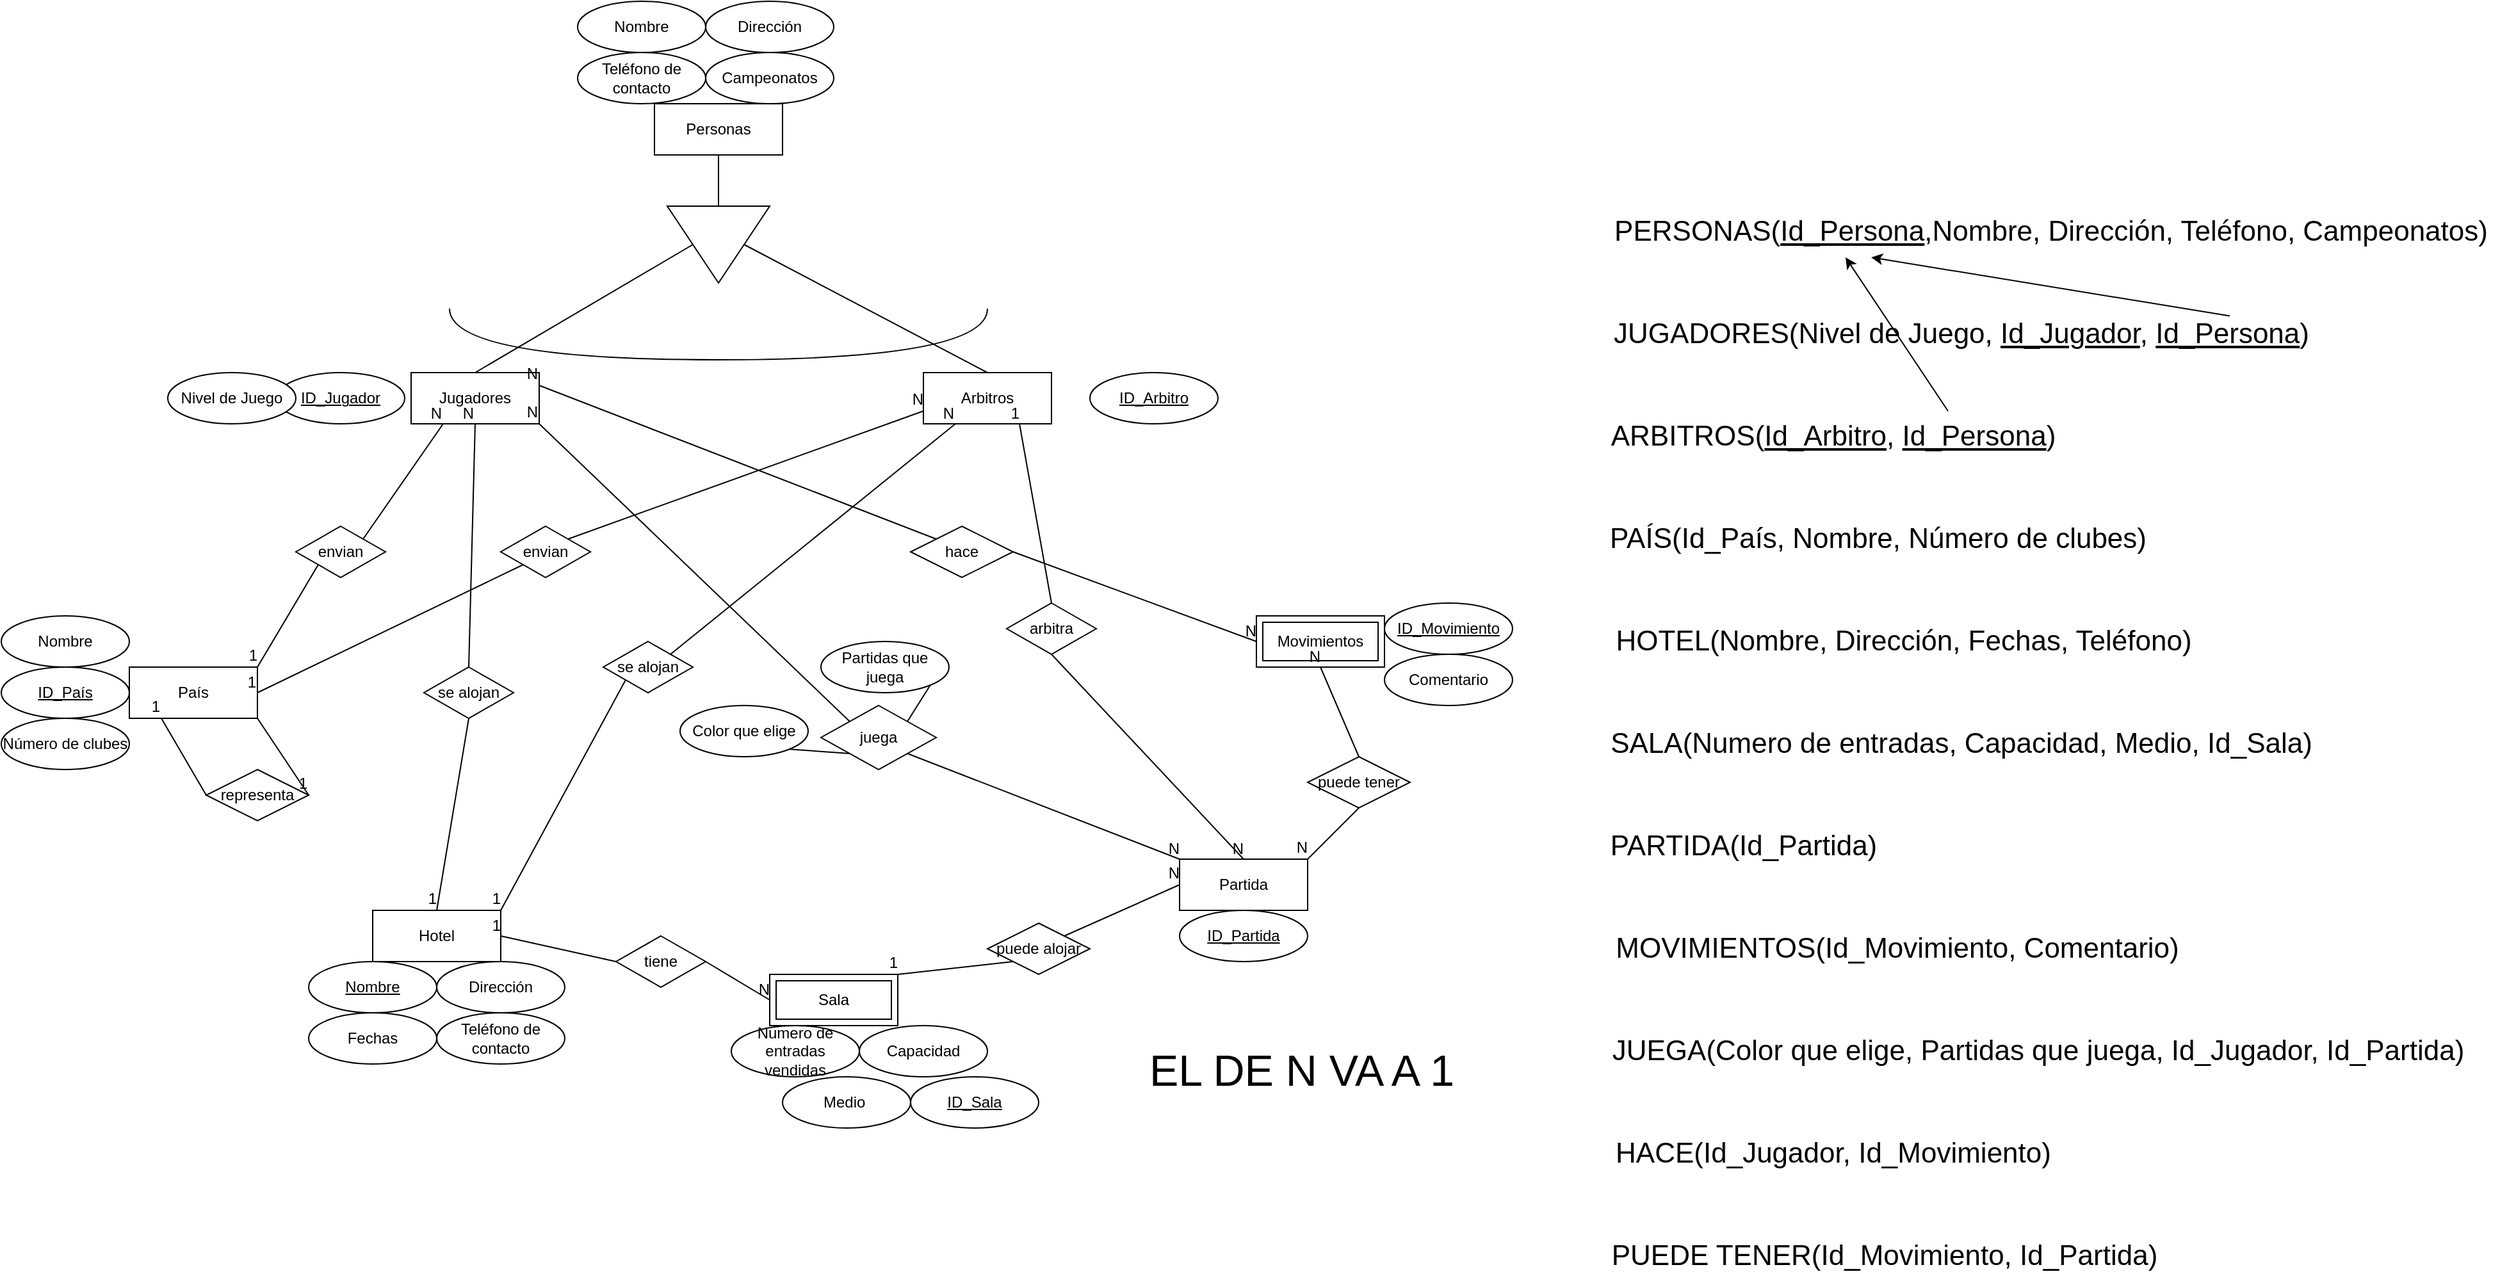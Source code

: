 <mxfile version="13.9.3" type="device"><diagram id="R2lEEEUBdFMjLlhIrx00" name="Page-1"><mxGraphModel dx="541" dy="1985" grid="1" gridSize="10" guides="1" tooltips="1" connect="1" arrows="1" fold="1" page="1" pageScale="1" pageWidth="850" pageHeight="1100" math="0" shadow="0" extFonts="Permanent Marker^https://fonts.googleapis.com/css?family=Permanent+Marker"><root><mxCell id="0"/><mxCell id="1" parent="0"/><mxCell id="5wWNPyuEnjm4nxsCh632-1" value="Arbitros" style="whiteSpace=wrap;html=1;align=center;" vertex="1" parent="1"><mxGeometry x="760" y="120" width="100" height="40" as="geometry"/></mxCell><mxCell id="5wWNPyuEnjm4nxsCh632-2" value="Jugadores" style="whiteSpace=wrap;html=1;align=center;" vertex="1" parent="1"><mxGeometry x="360" y="120" width="100" height="40" as="geometry"/></mxCell><mxCell id="5wWNPyuEnjm4nxsCh632-6" value="&lt;u&gt;ID_Jugador&lt;/u&gt;" style="ellipse;whiteSpace=wrap;html=1;align=center;" vertex="1" parent="1"><mxGeometry x="255" y="120" width="100" height="40" as="geometry"/></mxCell><mxCell id="5wWNPyuEnjm4nxsCh632-7" value="Nivel de Juego" style="ellipse;whiteSpace=wrap;html=1;align=center;" vertex="1" parent="1"><mxGeometry x="170" y="120" width="100" height="40" as="geometry"/></mxCell><mxCell id="5wWNPyuEnjm4nxsCh632-17" value="&lt;u&gt;ID_Arbitro&lt;/u&gt;" style="ellipse;whiteSpace=wrap;html=1;align=center;" vertex="1" parent="1"><mxGeometry x="890" y="120" width="100" height="40" as="geometry"/></mxCell><mxCell id="5wWNPyuEnjm4nxsCh632-19" value="País" style="whiteSpace=wrap;html=1;align=center;" vertex="1" parent="1"><mxGeometry x="140" y="350" width="100" height="40" as="geometry"/></mxCell><mxCell id="5wWNPyuEnjm4nxsCh632-20" value="Número de clubes" style="ellipse;whiteSpace=wrap;html=1;align=center;" vertex="1" parent="1"><mxGeometry x="40" y="390" width="100" height="40" as="geometry"/></mxCell><mxCell id="5wWNPyuEnjm4nxsCh632-21" value="&lt;u&gt;ID_País&lt;/u&gt;" style="ellipse;whiteSpace=wrap;html=1;align=center;" vertex="1" parent="1"><mxGeometry x="40" y="350" width="100" height="40" as="geometry"/></mxCell><mxCell id="5wWNPyuEnjm4nxsCh632-22" value="Nombre" style="ellipse;whiteSpace=wrap;html=1;align=center;" vertex="1" parent="1"><mxGeometry x="40" y="310" width="100" height="40" as="geometry"/></mxCell><mxCell id="5wWNPyuEnjm4nxsCh632-23" value="Partida" style="whiteSpace=wrap;html=1;align=center;" vertex="1" parent="1"><mxGeometry x="960" y="500" width="100" height="40" as="geometry"/></mxCell><mxCell id="5wWNPyuEnjm4nxsCh632-24" value="&lt;u&gt;ID_Partida&lt;/u&gt;" style="ellipse;whiteSpace=wrap;html=1;align=center;" vertex="1" parent="1"><mxGeometry x="960" y="540" width="100" height="40" as="geometry"/></mxCell><mxCell id="5wWNPyuEnjm4nxsCh632-25" value="Partidas que juega" style="ellipse;whiteSpace=wrap;html=1;align=center;" vertex="1" parent="1"><mxGeometry x="680" y="330" width="100" height="40" as="geometry"/></mxCell><mxCell id="5wWNPyuEnjm4nxsCh632-26" value="Color que elige" style="ellipse;whiteSpace=wrap;html=1;align=center;" vertex="1" parent="1"><mxGeometry x="570" y="380" width="100" height="40" as="geometry"/></mxCell><mxCell id="5wWNPyuEnjm4nxsCh632-27" value="Hotel" style="whiteSpace=wrap;html=1;align=center;" vertex="1" parent="1"><mxGeometry x="330" y="540" width="100" height="40" as="geometry"/></mxCell><mxCell id="5wWNPyuEnjm4nxsCh632-28" value="Teléfono de contacto" style="ellipse;whiteSpace=wrap;html=1;align=center;" vertex="1" parent="1"><mxGeometry x="380" y="620" width="100" height="40" as="geometry"/></mxCell><mxCell id="5wWNPyuEnjm4nxsCh632-29" value="Dirección" style="ellipse;whiteSpace=wrap;html=1;align=center;" vertex="1" parent="1"><mxGeometry x="380" y="580" width="100" height="40" as="geometry"/></mxCell><mxCell id="5wWNPyuEnjm4nxsCh632-30" value="&lt;u&gt;Nombre&lt;/u&gt;" style="ellipse;whiteSpace=wrap;html=1;align=center;" vertex="1" parent="1"><mxGeometry x="280" y="580" width="100" height="40" as="geometry"/></mxCell><mxCell id="5wWNPyuEnjm4nxsCh632-31" value="Fechas" style="ellipse;whiteSpace=wrap;html=1;align=center;" vertex="1" parent="1"><mxGeometry x="280" y="620" width="100" height="40" as="geometry"/></mxCell><mxCell id="5wWNPyuEnjm4nxsCh632-33" value="Sala" style="shape=ext;margin=3;double=1;whiteSpace=wrap;html=1;align=center;" vertex="1" parent="1"><mxGeometry x="640" y="590" width="100" height="40" as="geometry"/></mxCell><mxCell id="5wWNPyuEnjm4nxsCh632-34" value="Numero de entradas vendidas" style="ellipse;whiteSpace=wrap;html=1;align=center;" vertex="1" parent="1"><mxGeometry x="610" y="630" width="100" height="40" as="geometry"/></mxCell><mxCell id="5wWNPyuEnjm4nxsCh632-35" value="Medio&amp;nbsp;" style="ellipse;whiteSpace=wrap;html=1;align=center;" vertex="1" parent="1"><mxGeometry x="650" y="670" width="100" height="40" as="geometry"/></mxCell><mxCell id="5wWNPyuEnjm4nxsCh632-36" value="Capacidad" style="ellipse;whiteSpace=wrap;html=1;align=center;" vertex="1" parent="1"><mxGeometry x="710" y="630" width="100" height="40" as="geometry"/></mxCell><mxCell id="5wWNPyuEnjm4nxsCh632-38" value="&lt;u&gt;ID_Movimiento&lt;/u&gt;" style="ellipse;whiteSpace=wrap;html=1;align=center;" vertex="1" parent="1"><mxGeometry x="1120" y="300" width="100" height="40" as="geometry"/></mxCell><mxCell id="5wWNPyuEnjm4nxsCh632-39" value="Comentario" style="ellipse;whiteSpace=wrap;html=1;align=center;" vertex="1" parent="1"><mxGeometry x="1120" y="340" width="100" height="40" as="geometry"/></mxCell><mxCell id="5wWNPyuEnjm4nxsCh632-40" value="juega" style="shape=rhombus;perimeter=rhombusPerimeter;whiteSpace=wrap;html=1;align=center;" vertex="1" parent="1"><mxGeometry x="680" y="380" width="90" height="50" as="geometry"/></mxCell><mxCell id="5wWNPyuEnjm4nxsCh632-41" value="" style="endArrow=none;html=1;rounded=0;entryX=0;entryY=0;entryDx=0;entryDy=0;exitX=1;exitY=1;exitDx=0;exitDy=0;" edge="1" parent="1" source="5wWNPyuEnjm4nxsCh632-40" target="5wWNPyuEnjm4nxsCh632-23"><mxGeometry relative="1" as="geometry"><mxPoint x="520" y="380" as="sourcePoint"/><mxPoint x="680" y="380" as="targetPoint"/></mxGeometry></mxCell><mxCell id="5wWNPyuEnjm4nxsCh632-42" value="N" style="resizable=0;html=1;align=right;verticalAlign=bottom;" connectable="0" vertex="1" parent="5wWNPyuEnjm4nxsCh632-41"><mxGeometry x="1" relative="1" as="geometry"/></mxCell><mxCell id="5wWNPyuEnjm4nxsCh632-43" value="" style="endArrow=none;html=1;rounded=0;entryX=1;entryY=1;entryDx=0;entryDy=0;exitX=0;exitY=0;exitDx=0;exitDy=0;" edge="1" parent="1" source="5wWNPyuEnjm4nxsCh632-40" target="5wWNPyuEnjm4nxsCh632-2"><mxGeometry relative="1" as="geometry"><mxPoint x="757.5" y="427.5" as="sourcePoint"/><mxPoint x="870" y="550" as="targetPoint"/></mxGeometry></mxCell><mxCell id="5wWNPyuEnjm4nxsCh632-44" value="N" style="resizable=0;html=1;align=right;verticalAlign=bottom;" connectable="0" vertex="1" parent="5wWNPyuEnjm4nxsCh632-43"><mxGeometry x="1" relative="1" as="geometry"/></mxCell><mxCell id="5wWNPyuEnjm4nxsCh632-45" value="" style="endArrow=none;html=1;rounded=0;entryX=0;entryY=1;entryDx=0;entryDy=0;exitX=1;exitY=1;exitDx=0;exitDy=0;" edge="1" parent="1" source="5wWNPyuEnjm4nxsCh632-26" target="5wWNPyuEnjm4nxsCh632-40"><mxGeometry relative="1" as="geometry"><mxPoint x="520" y="370" as="sourcePoint"/><mxPoint x="680" y="370" as="targetPoint"/></mxGeometry></mxCell><mxCell id="5wWNPyuEnjm4nxsCh632-46" value="" style="endArrow=none;html=1;rounded=0;entryX=1;entryY=0;entryDx=0;entryDy=0;exitX=1;exitY=1;exitDx=0;exitDy=0;" edge="1" parent="1" source="5wWNPyuEnjm4nxsCh632-25" target="5wWNPyuEnjm4nxsCh632-40"><mxGeometry relative="1" as="geometry"><mxPoint x="665.355" y="424.142" as="sourcePoint"/><mxPoint x="712.5" y="427.5" as="targetPoint"/></mxGeometry></mxCell><mxCell id="5wWNPyuEnjm4nxsCh632-47" value="arbitra" style="shape=rhombus;perimeter=rhombusPerimeter;whiteSpace=wrap;html=1;align=center;" vertex="1" parent="1"><mxGeometry x="825" y="300" width="70" height="40" as="geometry"/></mxCell><mxCell id="5wWNPyuEnjm4nxsCh632-48" value="" style="endArrow=none;html=1;rounded=0;entryX=0.5;entryY=0;entryDx=0;entryDy=0;exitX=0.5;exitY=1;exitDx=0;exitDy=0;" edge="1" parent="1" source="5wWNPyuEnjm4nxsCh632-47" target="5wWNPyuEnjm4nxsCh632-23"><mxGeometry relative="1" as="geometry"><mxPoint x="520" y="370" as="sourcePoint"/><mxPoint x="680" y="370" as="targetPoint"/></mxGeometry></mxCell><mxCell id="5wWNPyuEnjm4nxsCh632-49" value="N" style="resizable=0;html=1;align=right;verticalAlign=bottom;" connectable="0" vertex="1" parent="5wWNPyuEnjm4nxsCh632-48"><mxGeometry x="1" relative="1" as="geometry"/></mxCell><mxCell id="5wWNPyuEnjm4nxsCh632-50" value="" style="endArrow=none;html=1;rounded=0;entryX=0.75;entryY=1;entryDx=0;entryDy=0;exitX=0.5;exitY=0;exitDx=0;exitDy=0;" edge="1" parent="1" source="5wWNPyuEnjm4nxsCh632-47" target="5wWNPyuEnjm4nxsCh632-1"><mxGeometry relative="1" as="geometry"><mxPoint x="520" y="370" as="sourcePoint"/><mxPoint x="680" y="370" as="targetPoint"/></mxGeometry></mxCell><mxCell id="5wWNPyuEnjm4nxsCh632-51" value="1" style="resizable=0;html=1;align=right;verticalAlign=bottom;" connectable="0" vertex="1" parent="5wWNPyuEnjm4nxsCh632-50"><mxGeometry x="1" relative="1" as="geometry"/></mxCell><mxCell id="5wWNPyuEnjm4nxsCh632-52" value="hace" style="shape=rhombus;perimeter=rhombusPerimeter;whiteSpace=wrap;html=1;align=center;" vertex="1" parent="1"><mxGeometry x="750" y="240" width="80" height="40" as="geometry"/></mxCell><mxCell id="5wWNPyuEnjm4nxsCh632-55" value="" style="endArrow=none;html=1;rounded=0;entryX=1;entryY=0.25;entryDx=0;entryDy=0;exitX=0;exitY=0;exitDx=0;exitDy=0;" edge="1" parent="1" source="5wWNPyuEnjm4nxsCh632-52" target="5wWNPyuEnjm4nxsCh632-2"><mxGeometry relative="1" as="geometry"><mxPoint x="760" y="250" as="sourcePoint"/><mxPoint x="1020" y="330" as="targetPoint"/></mxGeometry></mxCell><mxCell id="5wWNPyuEnjm4nxsCh632-56" value="N" style="resizable=0;html=1;align=right;verticalAlign=bottom;" connectable="0" vertex="1" parent="5wWNPyuEnjm4nxsCh632-55"><mxGeometry x="1" relative="1" as="geometry"/></mxCell><mxCell id="5wWNPyuEnjm4nxsCh632-57" value="se alojan" style="shape=rhombus;perimeter=rhombusPerimeter;whiteSpace=wrap;html=1;align=center;" vertex="1" parent="1"><mxGeometry x="370" y="350" width="70" height="40" as="geometry"/></mxCell><mxCell id="5wWNPyuEnjm4nxsCh632-58" value="" style="endArrow=none;html=1;rounded=0;entryX=0.5;entryY=1;entryDx=0;entryDy=0;exitX=0.5;exitY=0;exitDx=0;exitDy=0;" edge="1" parent="1" source="5wWNPyuEnjm4nxsCh632-57" target="5wWNPyuEnjm4nxsCh632-2"><mxGeometry relative="1" as="geometry"><mxPoint x="520" y="370" as="sourcePoint"/><mxPoint x="680" y="370" as="targetPoint"/></mxGeometry></mxCell><mxCell id="5wWNPyuEnjm4nxsCh632-59" value="N" style="resizable=0;html=1;align=right;verticalAlign=bottom;" connectable="0" vertex="1" parent="5wWNPyuEnjm4nxsCh632-58"><mxGeometry x="1" relative="1" as="geometry"/></mxCell><mxCell id="5wWNPyuEnjm4nxsCh632-60" value="" style="endArrow=none;html=1;rounded=0;entryX=0.5;entryY=0;entryDx=0;entryDy=0;exitX=0.5;exitY=1;exitDx=0;exitDy=0;" edge="1" parent="1" source="5wWNPyuEnjm4nxsCh632-57" target="5wWNPyuEnjm4nxsCh632-27"><mxGeometry relative="1" as="geometry"><mxPoint x="520" y="370" as="sourcePoint"/><mxPoint x="680" y="370" as="targetPoint"/></mxGeometry></mxCell><mxCell id="5wWNPyuEnjm4nxsCh632-61" value="1" style="resizable=0;html=1;align=right;verticalAlign=bottom;" connectable="0" vertex="1" parent="5wWNPyuEnjm4nxsCh632-60"><mxGeometry x="1" relative="1" as="geometry"/></mxCell><mxCell id="5wWNPyuEnjm4nxsCh632-63" value="se alojan" style="shape=rhombus;perimeter=rhombusPerimeter;whiteSpace=wrap;html=1;align=center;" vertex="1" parent="1"><mxGeometry x="510" y="330" width="70" height="40" as="geometry"/></mxCell><mxCell id="5wWNPyuEnjm4nxsCh632-64" value="" style="endArrow=none;html=1;rounded=0;entryX=0.25;entryY=1;entryDx=0;entryDy=0;exitX=1;exitY=0;exitDx=0;exitDy=0;" edge="1" parent="1" source="5wWNPyuEnjm4nxsCh632-63" target="5wWNPyuEnjm4nxsCh632-1"><mxGeometry relative="1" as="geometry"><mxPoint x="630" y="380" as="sourcePoint"/><mxPoint x="520" y="170" as="targetPoint"/></mxGeometry></mxCell><mxCell id="5wWNPyuEnjm4nxsCh632-65" value="N" style="resizable=0;html=1;align=right;verticalAlign=bottom;" connectable="0" vertex="1" parent="5wWNPyuEnjm4nxsCh632-64"><mxGeometry x="1" relative="1" as="geometry"/></mxCell><mxCell id="5wWNPyuEnjm4nxsCh632-66" value="" style="endArrow=none;html=1;rounded=0;entryX=1;entryY=0;entryDx=0;entryDy=0;exitX=0;exitY=1;exitDx=0;exitDy=0;" edge="1" parent="1" source="5wWNPyuEnjm4nxsCh632-63" target="5wWNPyuEnjm4nxsCh632-27"><mxGeometry relative="1" as="geometry"><mxPoint x="630" y="380" as="sourcePoint"/><mxPoint x="490" y="550" as="targetPoint"/></mxGeometry></mxCell><mxCell id="5wWNPyuEnjm4nxsCh632-67" value="1" style="resizable=0;html=1;align=right;verticalAlign=bottom;" connectable="0" vertex="1" parent="5wWNPyuEnjm4nxsCh632-66"><mxGeometry x="1" relative="1" as="geometry"/></mxCell><mxCell id="5wWNPyuEnjm4nxsCh632-68" value="envian" style="shape=rhombus;perimeter=rhombusPerimeter;whiteSpace=wrap;html=1;align=center;" vertex="1" parent="1"><mxGeometry x="270" y="240" width="70" height="40" as="geometry"/></mxCell><mxCell id="5wWNPyuEnjm4nxsCh632-69" value="" style="endArrow=none;html=1;rounded=0;entryX=0.25;entryY=1;entryDx=0;entryDy=0;exitX=1;exitY=0;exitDx=0;exitDy=0;" edge="1" parent="1" source="5wWNPyuEnjm4nxsCh632-68" target="5wWNPyuEnjm4nxsCh632-2"><mxGeometry relative="1" as="geometry"><mxPoint x="520" y="370" as="sourcePoint"/><mxPoint x="680" y="370" as="targetPoint"/></mxGeometry></mxCell><mxCell id="5wWNPyuEnjm4nxsCh632-70" value="N" style="resizable=0;html=1;align=right;verticalAlign=bottom;" connectable="0" vertex="1" parent="5wWNPyuEnjm4nxsCh632-69"><mxGeometry x="1" relative="1" as="geometry"/></mxCell><mxCell id="5wWNPyuEnjm4nxsCh632-71" value="" style="endArrow=none;html=1;rounded=0;entryX=1;entryY=0;entryDx=0;entryDy=0;exitX=0;exitY=1;exitDx=0;exitDy=0;" edge="1" parent="1" source="5wWNPyuEnjm4nxsCh632-68" target="5wWNPyuEnjm4nxsCh632-19"><mxGeometry relative="1" as="geometry"><mxPoint x="415" y="400" as="sourcePoint"/><mxPoint x="390" y="550" as="targetPoint"/></mxGeometry></mxCell><mxCell id="5wWNPyuEnjm4nxsCh632-72" value="1" style="resizable=0;html=1;align=right;verticalAlign=bottom;" connectable="0" vertex="1" parent="5wWNPyuEnjm4nxsCh632-71"><mxGeometry x="1" relative="1" as="geometry"/></mxCell><mxCell id="5wWNPyuEnjm4nxsCh632-73" value="tiene" style="shape=rhombus;perimeter=rhombusPerimeter;whiteSpace=wrap;html=1;align=center;" vertex="1" parent="1"><mxGeometry x="520" y="560" width="70" height="40" as="geometry"/></mxCell><mxCell id="5wWNPyuEnjm4nxsCh632-74" value="" style="endArrow=none;html=1;rounded=0;entryX=0;entryY=0.5;entryDx=0;entryDy=0;exitX=1;exitY=0.5;exitDx=0;exitDy=0;" edge="1" parent="1" source="5wWNPyuEnjm4nxsCh632-73" target="5wWNPyuEnjm4nxsCh632-33"><mxGeometry relative="1" as="geometry"><mxPoint x="572.5" y="350" as="sourcePoint"/><mxPoint x="795" y="170" as="targetPoint"/></mxGeometry></mxCell><mxCell id="5wWNPyuEnjm4nxsCh632-75" value="N" style="resizable=0;html=1;align=right;verticalAlign=bottom;" connectable="0" vertex="1" parent="5wWNPyuEnjm4nxsCh632-74"><mxGeometry x="1" relative="1" as="geometry"/></mxCell><mxCell id="5wWNPyuEnjm4nxsCh632-76" value="" style="endArrow=none;html=1;rounded=0;entryX=1;entryY=0.5;entryDx=0;entryDy=0;exitX=0;exitY=0.5;exitDx=0;exitDy=0;" edge="1" parent="1" source="5wWNPyuEnjm4nxsCh632-73" target="5wWNPyuEnjm4nxsCh632-27"><mxGeometry relative="1" as="geometry"><mxPoint x="520" y="370" as="sourcePoint"/><mxPoint x="680" y="370" as="targetPoint"/></mxGeometry></mxCell><mxCell id="5wWNPyuEnjm4nxsCh632-77" value="1" style="resizable=0;html=1;align=right;verticalAlign=bottom;" connectable="0" vertex="1" parent="5wWNPyuEnjm4nxsCh632-76"><mxGeometry x="1" relative="1" as="geometry"/></mxCell><mxCell id="5wWNPyuEnjm4nxsCh632-78" value="puede alojar" style="shape=rhombus;perimeter=rhombusPerimeter;whiteSpace=wrap;html=1;align=center;" vertex="1" parent="1"><mxGeometry x="810" y="550" width="80" height="40" as="geometry"/></mxCell><mxCell id="5wWNPyuEnjm4nxsCh632-79" value="" style="endArrow=none;html=1;rounded=0;entryX=0;entryY=0.5;entryDx=0;entryDy=0;exitX=1;exitY=0;exitDx=0;exitDy=0;" edge="1" parent="1" source="5wWNPyuEnjm4nxsCh632-78" target="5wWNPyuEnjm4nxsCh632-23"><mxGeometry relative="1" as="geometry"><mxPoint x="520" y="370" as="sourcePoint"/><mxPoint x="680" y="370" as="targetPoint"/></mxGeometry></mxCell><mxCell id="5wWNPyuEnjm4nxsCh632-80" value="N" style="resizable=0;html=1;align=right;verticalAlign=bottom;" connectable="0" vertex="1" parent="5wWNPyuEnjm4nxsCh632-79"><mxGeometry x="1" relative="1" as="geometry"/></mxCell><mxCell id="5wWNPyuEnjm4nxsCh632-83" value="" style="endArrow=none;html=1;rounded=0;entryX=1;entryY=0;entryDx=0;entryDy=0;exitX=0;exitY=1;exitDx=0;exitDy=0;" edge="1" parent="1" source="5wWNPyuEnjm4nxsCh632-78" target="5wWNPyuEnjm4nxsCh632-33"><mxGeometry relative="1" as="geometry"><mxPoint x="520" y="370" as="sourcePoint"/><mxPoint x="680" y="370" as="targetPoint"/></mxGeometry></mxCell><mxCell id="5wWNPyuEnjm4nxsCh632-84" value="1" style="resizable=0;html=1;align=right;verticalAlign=bottom;" connectable="0" vertex="1" parent="5wWNPyuEnjm4nxsCh632-83"><mxGeometry x="1" relative="1" as="geometry"/></mxCell><mxCell id="5wWNPyuEnjm4nxsCh632-85" value="puede tener" style="shape=rhombus;perimeter=rhombusPerimeter;whiteSpace=wrap;html=1;align=center;" vertex="1" parent="1"><mxGeometry x="1060" y="420" width="80" height="40" as="geometry"/></mxCell><mxCell id="5wWNPyuEnjm4nxsCh632-88" value="" style="endArrow=none;html=1;rounded=0;entryX=1;entryY=0;entryDx=0;entryDy=0;exitX=0.5;exitY=1;exitDx=0;exitDy=0;" edge="1" parent="1" source="5wWNPyuEnjm4nxsCh632-85" target="5wWNPyuEnjm4nxsCh632-23"><mxGeometry relative="1" as="geometry"><mxPoint x="1110" y="430" as="sourcePoint"/><mxPoint x="1084" y="371" as="targetPoint"/></mxGeometry></mxCell><mxCell id="5wWNPyuEnjm4nxsCh632-89" value="N" style="resizable=0;html=1;align=right;verticalAlign=bottom;" connectable="0" vertex="1" parent="5wWNPyuEnjm4nxsCh632-88"><mxGeometry x="1" relative="1" as="geometry"/></mxCell><mxCell id="5wWNPyuEnjm4nxsCh632-90" value="envian" style="shape=rhombus;perimeter=rhombusPerimeter;whiteSpace=wrap;html=1;align=center;" vertex="1" parent="1"><mxGeometry x="430" y="240" width="70" height="40" as="geometry"/></mxCell><mxCell id="5wWNPyuEnjm4nxsCh632-91" value="" style="endArrow=none;html=1;rounded=0;entryX=0;entryY=0.75;entryDx=0;entryDy=0;exitX=1;exitY=0;exitDx=0;exitDy=0;" edge="1" parent="1" source="5wWNPyuEnjm4nxsCh632-90" target="5wWNPyuEnjm4nxsCh632-1"><mxGeometry relative="1" as="geometry"><mxPoint x="560" y="420" as="sourcePoint"/><mxPoint x="425" y="210" as="targetPoint"/></mxGeometry></mxCell><mxCell id="5wWNPyuEnjm4nxsCh632-92" value="N" style="resizable=0;html=1;align=right;verticalAlign=bottom;" connectable="0" vertex="1" parent="5wWNPyuEnjm4nxsCh632-91"><mxGeometry x="1" relative="1" as="geometry"/></mxCell><mxCell id="5wWNPyuEnjm4nxsCh632-93" value="" style="endArrow=none;html=1;rounded=0;entryX=1;entryY=0.5;entryDx=0;entryDy=0;exitX=0;exitY=1;exitDx=0;exitDy=0;" edge="1" parent="1" source="5wWNPyuEnjm4nxsCh632-90" target="5wWNPyuEnjm4nxsCh632-19"><mxGeometry relative="1" as="geometry"><mxPoint x="455" y="450" as="sourcePoint"/><mxPoint x="270" y="410" as="targetPoint"/></mxGeometry></mxCell><mxCell id="5wWNPyuEnjm4nxsCh632-94" value="1" style="resizable=0;html=1;align=right;verticalAlign=bottom;" connectable="0" vertex="1" parent="5wWNPyuEnjm4nxsCh632-93"><mxGeometry x="1" relative="1" as="geometry"/></mxCell><mxCell id="5wWNPyuEnjm4nxsCh632-95" value="representa" style="shape=rhombus;perimeter=rhombusPerimeter;whiteSpace=wrap;html=1;align=center;" vertex="1" parent="1"><mxGeometry x="200" y="430" width="80" height="40" as="geometry"/></mxCell><mxCell id="5wWNPyuEnjm4nxsCh632-97" value="" style="endArrow=none;html=1;rounded=0;entryX=1;entryY=0.5;entryDx=0;entryDy=0;exitX=1;exitY=1;exitDx=0;exitDy=0;" edge="1" parent="1" source="5wWNPyuEnjm4nxsCh632-19" target="5wWNPyuEnjm4nxsCh632-95"><mxGeometry relative="1" as="geometry"><mxPoint x="520" y="370" as="sourcePoint"/><mxPoint x="680" y="370" as="targetPoint"/></mxGeometry></mxCell><mxCell id="5wWNPyuEnjm4nxsCh632-98" value="1" style="resizable=0;html=1;align=right;verticalAlign=bottom;" connectable="0" vertex="1" parent="5wWNPyuEnjm4nxsCh632-97"><mxGeometry x="1" relative="1" as="geometry"/></mxCell><mxCell id="5wWNPyuEnjm4nxsCh632-99" value="" style="endArrow=none;html=1;rounded=0;entryX=0.25;entryY=1;entryDx=0;entryDy=0;exitX=0;exitY=0.5;exitDx=0;exitDy=0;" edge="1" parent="1" source="5wWNPyuEnjm4nxsCh632-95" target="5wWNPyuEnjm4nxsCh632-19"><mxGeometry relative="1" as="geometry"><mxPoint x="250" y="400" as="sourcePoint"/><mxPoint x="270" y="450" as="targetPoint"/></mxGeometry></mxCell><mxCell id="5wWNPyuEnjm4nxsCh632-100" value="1" style="resizable=0;html=1;align=right;verticalAlign=bottom;" connectable="0" vertex="1" parent="5wWNPyuEnjm4nxsCh632-99"><mxGeometry x="1" relative="1" as="geometry"/></mxCell><mxCell id="5wWNPyuEnjm4nxsCh632-101" value="Personas" style="whiteSpace=wrap;html=1;align=center;" vertex="1" parent="1"><mxGeometry x="550" y="-90" width="100" height="40" as="geometry"/></mxCell><mxCell id="5wWNPyuEnjm4nxsCh632-102" value="" style="triangle;whiteSpace=wrap;html=1;rotation=90;" vertex="1" parent="1"><mxGeometry x="570" y="-20" width="60" height="80" as="geometry"/></mxCell><mxCell id="5wWNPyuEnjm4nxsCh632-104" value="" style="endArrow=none;html=1;rounded=0;entryX=0.5;entryY=1;entryDx=0;entryDy=0;exitX=0;exitY=0.5;exitDx=0;exitDy=0;" edge="1" parent="1" source="5wWNPyuEnjm4nxsCh632-102" target="5wWNPyuEnjm4nxsCh632-101"><mxGeometry relative="1" as="geometry"><mxPoint x="520" y="70" as="sourcePoint"/><mxPoint x="680" y="70" as="targetPoint"/></mxGeometry></mxCell><mxCell id="5wWNPyuEnjm4nxsCh632-105" value="Nombre" style="ellipse;whiteSpace=wrap;html=1;align=center;" vertex="1" parent="1"><mxGeometry x="490" y="-170" width="100" height="40" as="geometry"/></mxCell><mxCell id="5wWNPyuEnjm4nxsCh632-106" value="Dirección" style="ellipse;whiteSpace=wrap;html=1;align=center;" vertex="1" parent="1"><mxGeometry x="590" y="-170" width="100" height="40" as="geometry"/></mxCell><mxCell id="5wWNPyuEnjm4nxsCh632-107" value="Teléfono de contacto" style="ellipse;whiteSpace=wrap;html=1;align=center;" vertex="1" parent="1"><mxGeometry x="490" y="-130" width="100" height="40" as="geometry"/></mxCell><mxCell id="5wWNPyuEnjm4nxsCh632-108" value="Campeonatos" style="ellipse;whiteSpace=wrap;html=1;align=center;" vertex="1" parent="1"><mxGeometry x="590" y="-130" width="100" height="40" as="geometry"/></mxCell><mxCell id="5wWNPyuEnjm4nxsCh632-109" value="" style="endArrow=none;html=1;rounded=0;entryX=0.5;entryY=1;entryDx=0;entryDy=0;exitX=0.5;exitY=0;exitDx=0;exitDy=0;" edge="1" parent="1" source="5wWNPyuEnjm4nxsCh632-2" target="5wWNPyuEnjm4nxsCh632-102"><mxGeometry relative="1" as="geometry"><mxPoint x="520" y="70" as="sourcePoint"/><mxPoint x="680" y="70" as="targetPoint"/></mxGeometry></mxCell><mxCell id="5wWNPyuEnjm4nxsCh632-110" value="" style="endArrow=none;html=1;rounded=0;entryX=0.5;entryY=0;entryDx=0;entryDy=0;exitX=0.5;exitY=0;exitDx=0;exitDy=0;" edge="1" parent="1" source="5wWNPyuEnjm4nxsCh632-1" target="5wWNPyuEnjm4nxsCh632-102"><mxGeometry relative="1" as="geometry"><mxPoint x="420" y="130" as="sourcePoint"/><mxPoint x="590" y="30" as="targetPoint"/></mxGeometry></mxCell><mxCell id="5wWNPyuEnjm4nxsCh632-111" value="" style="endArrow=none;html=1;rounded=0;edgeStyle=orthogonalEdgeStyle;curved=1;" edge="1" parent="1"><mxGeometry relative="1" as="geometry"><mxPoint x="390" y="70" as="sourcePoint"/><mxPoint x="810" y="70" as="targetPoint"/><Array as="points"><mxPoint x="390" y="110"/><mxPoint x="810" y="110"/></Array></mxGeometry></mxCell><mxCell id="5wWNPyuEnjm4nxsCh632-113" value="&lt;span style=&quot;font-size: 22px&quot;&gt;PERSONAS(&lt;u&gt;Id_Persona&lt;/u&gt;,Nombre, Dirección, Teléfono, Campeonatos)&lt;/span&gt;" style="text;html=1;align=center;verticalAlign=middle;resizable=0;points=[];autosize=1;rotation=0;" vertex="1" parent="1"><mxGeometry x="1290" width="700" height="20" as="geometry"/></mxCell><mxCell id="5wWNPyuEnjm4nxsCh632-114" value="&lt;span style=&quot;font-size: 22px&quot;&gt;JUGADORES(Nivel de Juego, &lt;u&gt;Id_Jugador&lt;/u&gt;,&amp;nbsp;&lt;/span&gt;&lt;u style=&quot;font-size: 22px&quot;&gt;Id_Persona&lt;/u&gt;&lt;span style=&quot;font-size: 22px&quot;&gt;)&lt;/span&gt;" style="text;html=1;align=center;verticalAlign=middle;resizable=0;points=[];autosize=1;" vertex="1" parent="1"><mxGeometry x="1290" y="80" width="560" height="20" as="geometry"/></mxCell><mxCell id="5wWNPyuEnjm4nxsCh632-115" value="&lt;span style=&quot;font-size: 22px&quot;&gt;SALA(Numero de entradas, Capacidad, Medio, Id_Sala)&lt;/span&gt;" style="text;html=1;align=center;verticalAlign=middle;resizable=0;points=[];autosize=1;" vertex="1" parent="1"><mxGeometry x="1290" y="400" width="560" height="20" as="geometry"/></mxCell><mxCell id="5wWNPyuEnjm4nxsCh632-116" value="&lt;span style=&quot;font-size: 22px&quot;&gt;ARBITROS(&lt;u&gt;Id_Arbitro&lt;/u&gt;,&amp;nbsp;&lt;/span&gt;&lt;u style=&quot;font-size: 22px&quot;&gt;Id_Persona&lt;/u&gt;&lt;span style=&quot;font-size: 22px&quot;&gt;)&lt;/span&gt;" style="text;html=1;align=center;verticalAlign=middle;resizable=0;points=[];autosize=1;" vertex="1" parent="1"><mxGeometry x="1290" y="160" width="360" height="20" as="geometry"/></mxCell><mxCell id="5wWNPyuEnjm4nxsCh632-117" value="&lt;span style=&quot;font-size: 22px&quot;&gt;PUEDE TENER(Id_Movimiento, Id_Partida)&lt;/span&gt;" style="text;html=1;align=center;verticalAlign=middle;resizable=0;points=[];autosize=1;" vertex="1" parent="1"><mxGeometry x="1290" y="800" width="440" height="20" as="geometry"/></mxCell><mxCell id="5wWNPyuEnjm4nxsCh632-118" value="&lt;span style=&quot;font-size: 22px&quot;&gt;PARTIDA(Id_Partida)&lt;/span&gt;" style="text;html=1;align=center;verticalAlign=middle;resizable=0;points=[];autosize=1;" vertex="1" parent="1"><mxGeometry x="1290" y="480" width="220" height="20" as="geometry"/></mxCell><mxCell id="5wWNPyuEnjm4nxsCh632-119" value="&lt;span style=&quot;font-size: 22px&quot;&gt;JUEGA(Color que elige, Partidas que juega, Id_Jugador, Id_Partida)&lt;/span&gt;" style="text;html=1;align=center;verticalAlign=middle;resizable=0;points=[];autosize=1;" vertex="1" parent="1"><mxGeometry x="1290" y="640" width="680" height="20" as="geometry"/></mxCell><mxCell id="5wWNPyuEnjm4nxsCh632-120" value="&lt;span style=&quot;font-size: 22px&quot;&gt;HACE(Id_Jugador, Id_Movimiento)&lt;/span&gt;" style="text;html=1;align=center;verticalAlign=middle;resizable=0;points=[];autosize=1;" vertex="1" parent="1"><mxGeometry x="1290" y="720" width="360" height="20" as="geometry"/></mxCell><mxCell id="5wWNPyuEnjm4nxsCh632-121" value="&lt;span style=&quot;font-size: 22px&quot;&gt;PAÍS(Id_País, Nombre, Número de clubes)&lt;/span&gt;" style="text;html=1;align=center;verticalAlign=middle;resizable=0;points=[];autosize=1;" vertex="1" parent="1"><mxGeometry x="1290" y="240" width="430" height="20" as="geometry"/></mxCell><mxCell id="5wWNPyuEnjm4nxsCh632-122" value="&lt;span style=&quot;font-size: 22px&quot;&gt;MOVIMIENTOS(Id_Movimiento, Comentario)&lt;/span&gt;" style="text;html=1;align=center;verticalAlign=middle;resizable=0;points=[];autosize=1;" vertex="1" parent="1"><mxGeometry x="1290" y="560" width="460" height="20" as="geometry"/></mxCell><mxCell id="5wWNPyuEnjm4nxsCh632-123" value="&lt;span style=&quot;font-size: 22px&quot;&gt;HOTEL(Nombre, Dirección, Fechas, Teléfono)&lt;/span&gt;" style="text;html=1;align=center;verticalAlign=middle;resizable=0;points=[];autosize=1;" vertex="1" parent="1"><mxGeometry x="1290" y="320" width="470" height="20" as="geometry"/></mxCell><mxCell id="5wWNPyuEnjm4nxsCh632-124" value="&lt;u&gt;ID_Sala&lt;/u&gt;" style="ellipse;whiteSpace=wrap;html=1;align=center;" vertex="1" parent="1"><mxGeometry x="750" y="670" width="100" height="40" as="geometry"/></mxCell><mxCell id="5wWNPyuEnjm4nxsCh632-125" value="" style="endArrow=classic;html=1;exitX=0.875;exitY=-0.212;exitDx=0;exitDy=0;exitPerimeter=0;" edge="1" parent="1" source="5wWNPyuEnjm4nxsCh632-114"><mxGeometry width="50" height="50" relative="1" as="geometry"><mxPoint x="1290" y="420" as="sourcePoint"/><mxPoint x="1500" y="30" as="targetPoint"/></mxGeometry></mxCell><mxCell id="5wWNPyuEnjm4nxsCh632-126" value="" style="endArrow=classic;html=1;" edge="1" parent="1"><mxGeometry width="50" height="50" relative="1" as="geometry"><mxPoint x="1560" y="150" as="sourcePoint"/><mxPoint x="1480" y="30" as="targetPoint"/></mxGeometry></mxCell><mxCell id="5wWNPyuEnjm4nxsCh632-127" value="Movimientos" style="shape=ext;margin=3;double=1;whiteSpace=wrap;html=1;align=center;" vertex="1" parent="1"><mxGeometry x="1020" y="310" width="100" height="40" as="geometry"/></mxCell><mxCell id="5wWNPyuEnjm4nxsCh632-128" value="" style="endArrow=none;html=1;rounded=0;entryX=0;entryY=0.5;entryDx=0;entryDy=0;exitX=1;exitY=0.5;exitDx=0;exitDy=0;" edge="1" parent="1" source="5wWNPyuEnjm4nxsCh632-52" target="5wWNPyuEnjm4nxsCh632-127"><mxGeometry relative="1" as="geometry"><mxPoint x="572.5" y="350" as="sourcePoint"/><mxPoint x="795.0" y="170" as="targetPoint"/></mxGeometry></mxCell><mxCell id="5wWNPyuEnjm4nxsCh632-129" value="N" style="resizable=0;html=1;align=right;verticalAlign=bottom;" connectable="0" vertex="1" parent="5wWNPyuEnjm4nxsCh632-128"><mxGeometry x="1" relative="1" as="geometry"/></mxCell><mxCell id="5wWNPyuEnjm4nxsCh632-130" value="" style="endArrow=none;html=1;rounded=0;entryX=0.5;entryY=1;entryDx=0;entryDy=0;exitX=0.5;exitY=0;exitDx=0;exitDy=0;" edge="1" parent="1" source="5wWNPyuEnjm4nxsCh632-85" target="5wWNPyuEnjm4nxsCh632-127"><mxGeometry relative="1" as="geometry"><mxPoint x="840.0" y="270" as="sourcePoint"/><mxPoint x="1030.0" y="340" as="targetPoint"/></mxGeometry></mxCell><mxCell id="5wWNPyuEnjm4nxsCh632-131" value="N" style="resizable=0;html=1;align=right;verticalAlign=bottom;" connectable="0" vertex="1" parent="5wWNPyuEnjm4nxsCh632-130"><mxGeometry x="1" relative="1" as="geometry"/></mxCell><mxCell id="5wWNPyuEnjm4nxsCh632-132" value="&lt;font style=&quot;font-size: 34px&quot;&gt;EL DE N VA A 1&lt;/font&gt;" style="text;html=1;align=center;verticalAlign=middle;resizable=0;points=[];autosize=1;" vertex="1" parent="1"><mxGeometry x="930" y="650" width="250" height="30" as="geometry"/></mxCell></root></mxGraphModel></diagram></mxfile>